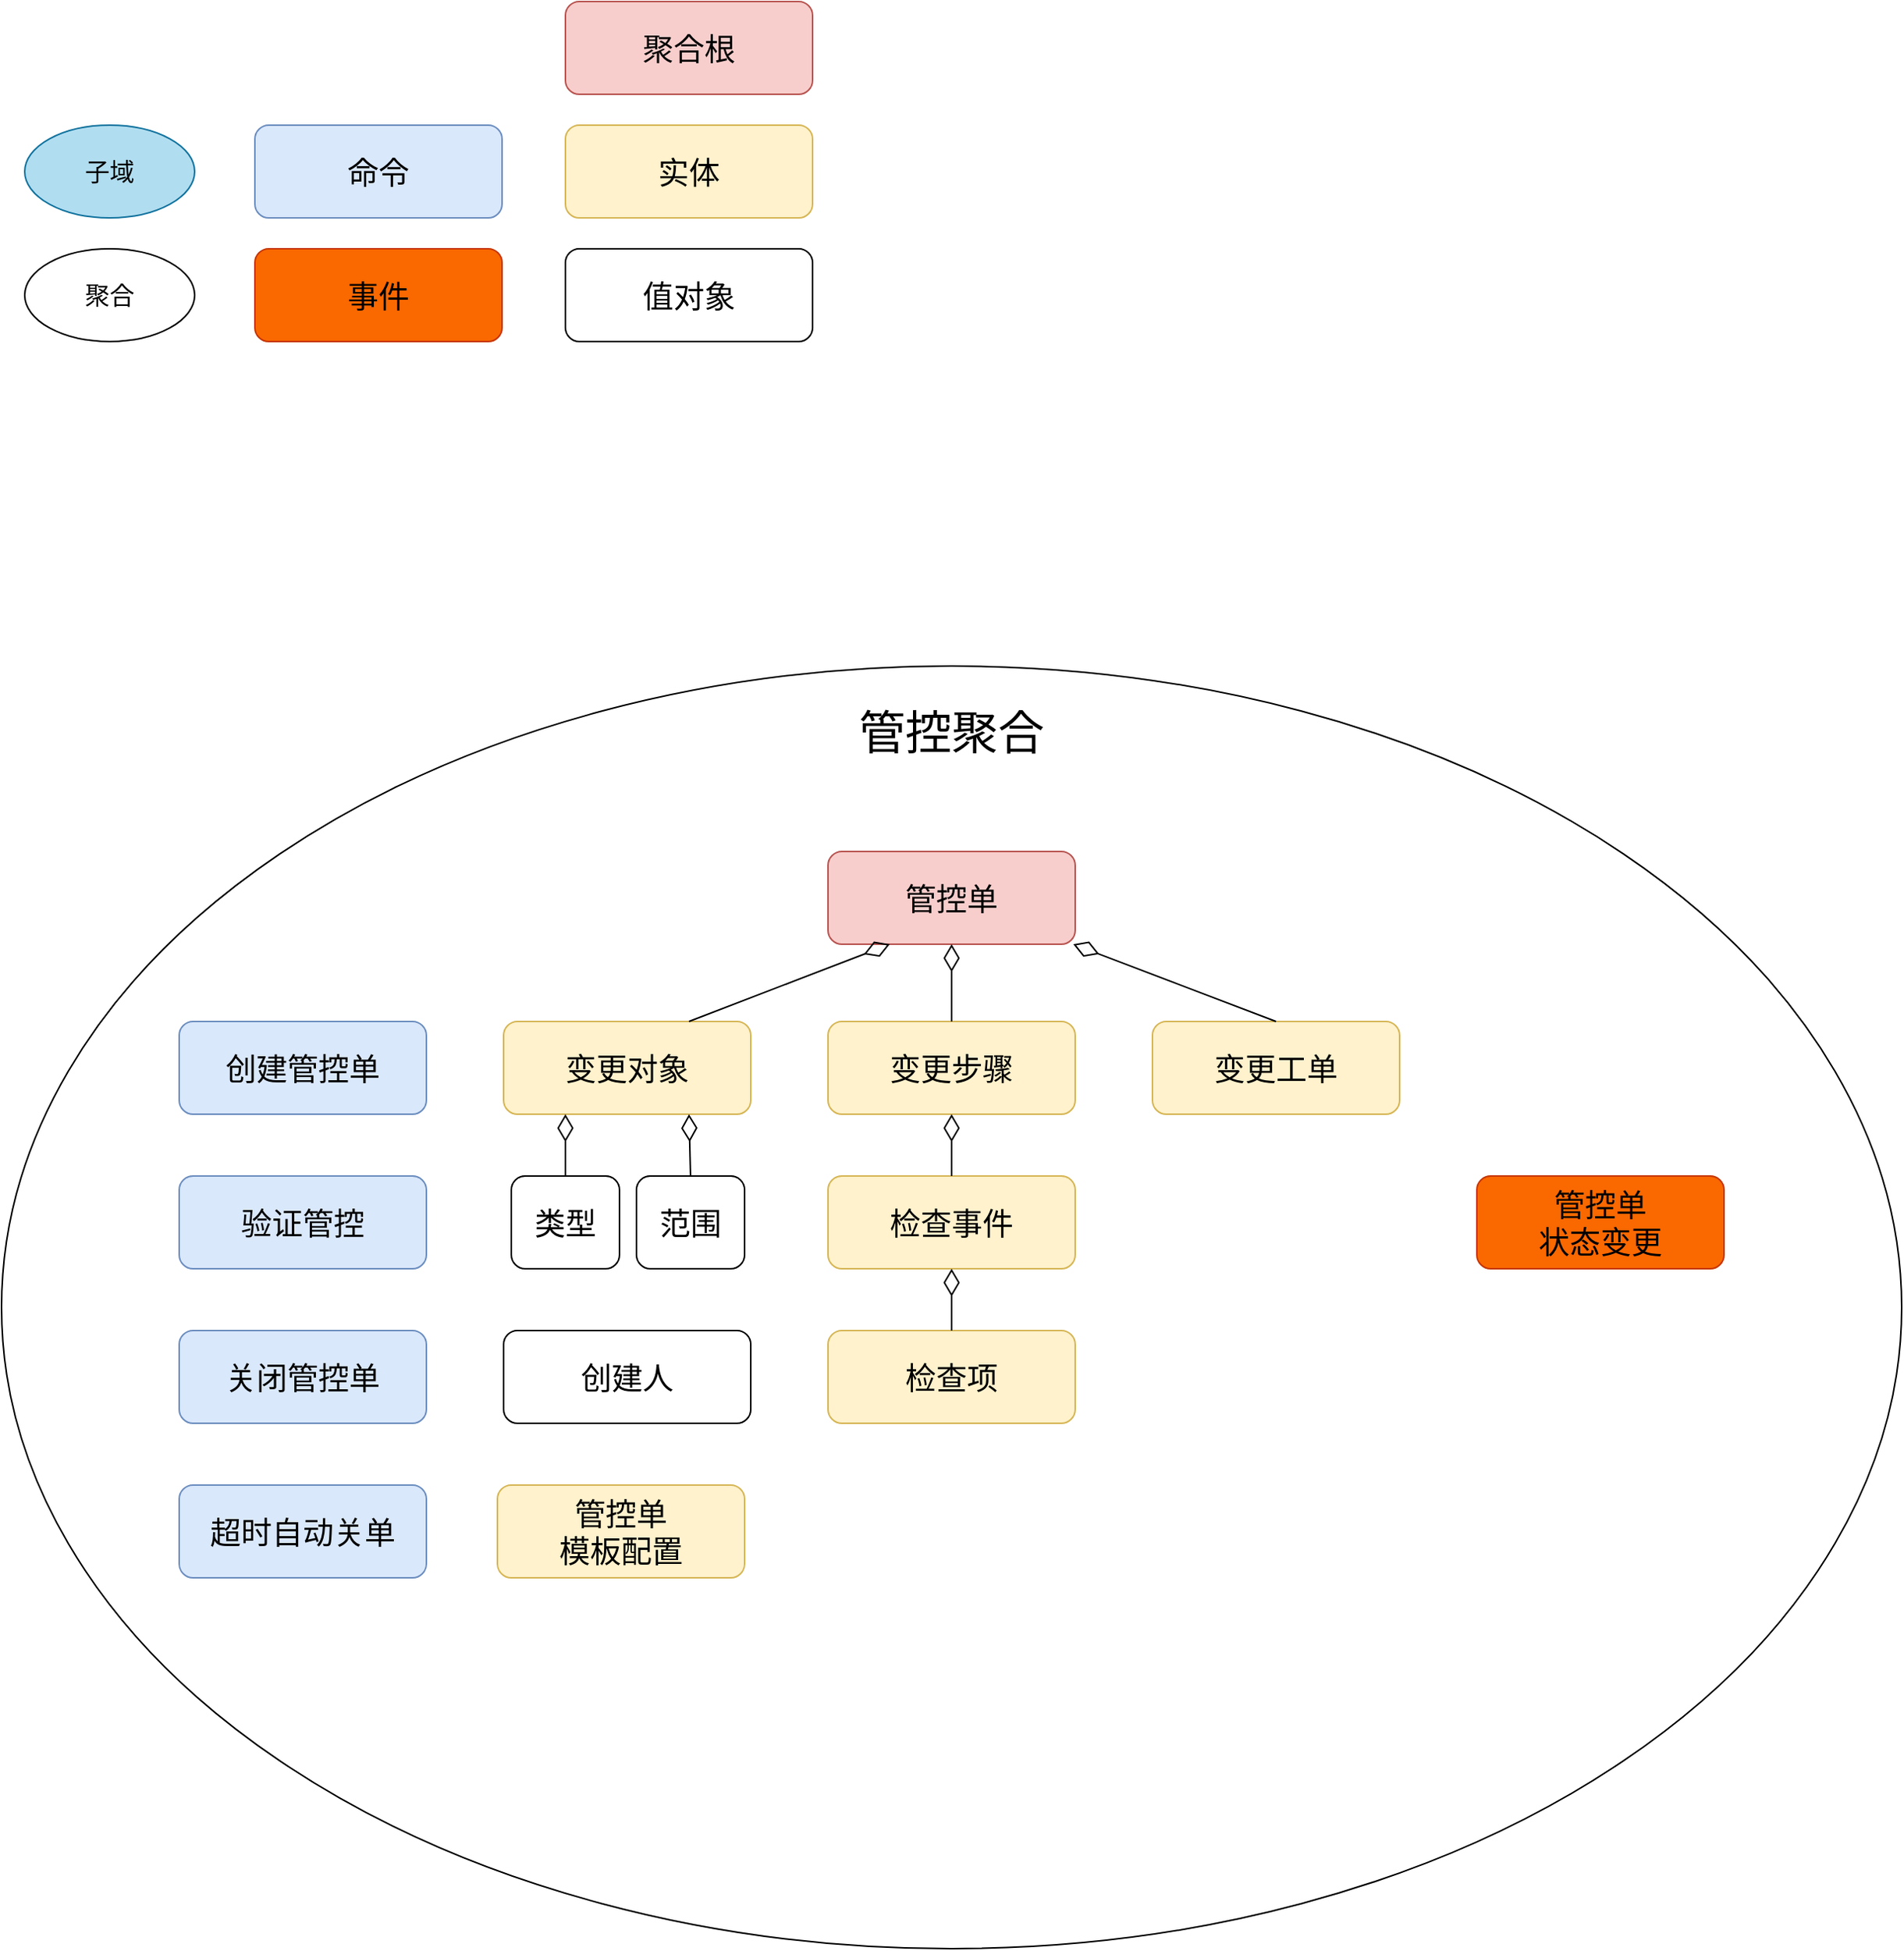 <mxfile version="21.7.5" type="device" pages="2">
  <diagram id="VH4UWexCsNYK_79R5v_T" name="DDD">
    <mxGraphModel dx="4788" dy="5138" grid="1" gridSize="10" guides="1" tooltips="1" connect="1" arrows="1" fold="1" page="0" pageScale="1" pageWidth="827" pageHeight="1169" math="0" shadow="0">
      <root>
        <mxCell id="0" />
        <mxCell id="1" parent="0" />
        <mxCell id="ZrdVojegUtOLT7kcki1E-2" value="&lt;br&gt;&lt;font style=&quot;font-size: 30px;&quot;&gt;管控聚合&lt;/font&gt;&lt;div style=&quot;&quot;&gt;&lt;/div&gt;&lt;div style=&quot;text-align: justify;&quot;&gt;&lt;/div&gt;" style="ellipse;whiteSpace=wrap;html=1;fontSize=16;horizontal=1;verticalAlign=top;" vertex="1" parent="1">
          <mxGeometry x="-3095" y="-3270" width="1230" height="830" as="geometry" />
        </mxCell>
        <mxCell id="ZrdVojegUtOLT7kcki1E-3" value="管控单" style="rounded=1;whiteSpace=wrap;html=1;fontSize=20;fillColor=#f8cecc;strokeColor=#b85450;" vertex="1" parent="1">
          <mxGeometry x="-2560" y="-3150" width="160" height="60" as="geometry" />
        </mxCell>
        <mxCell id="ZrdVojegUtOLT7kcki1E-4" value="变更步骤" style="rounded=1;whiteSpace=wrap;html=1;fontSize=20;fillColor=#fff2cc;strokeColor=#d6b656;" vertex="1" parent="1">
          <mxGeometry x="-2560" y="-3040" width="160" height="60" as="geometry" />
        </mxCell>
        <mxCell id="ZrdVojegUtOLT7kcki1E-6" value="创建管控单" style="rounded=1;whiteSpace=wrap;html=1;fontSize=20;fillColor=#dae8fc;strokeColor=#6c8ebf;" vertex="1" parent="1">
          <mxGeometry x="-2980" y="-3040" width="160" height="60" as="geometry" />
        </mxCell>
        <mxCell id="ZrdVojegUtOLT7kcki1E-7" value="验证管控" style="rounded=1;whiteSpace=wrap;html=1;fontSize=20;fillColor=#dae8fc;strokeColor=#6c8ebf;" vertex="1" parent="1">
          <mxGeometry x="-2980" y="-2940" width="160" height="60" as="geometry" />
        </mxCell>
        <mxCell id="ZrdVojegUtOLT7kcki1E-9" value="关闭管控单" style="rounded=1;whiteSpace=wrap;html=1;fontSize=20;fillColor=#dae8fc;strokeColor=#6c8ebf;" vertex="1" parent="1">
          <mxGeometry x="-2980" y="-2840" width="160" height="60" as="geometry" />
        </mxCell>
        <mxCell id="ZrdVojegUtOLT7kcki1E-10" value="变更对象" style="rounded=1;whiteSpace=wrap;html=1;fontSize=20;fillColor=#fff2cc;strokeColor=#d6b656;" vertex="1" parent="1">
          <mxGeometry x="-2770" y="-3040" width="160" height="60" as="geometry" />
        </mxCell>
        <mxCell id="ZrdVojegUtOLT7kcki1E-11" value="类型" style="rounded=1;whiteSpace=wrap;html=1;fontSize=20;" vertex="1" parent="1">
          <mxGeometry x="-2765" y="-2940" width="70" height="60" as="geometry" />
        </mxCell>
        <mxCell id="ZrdVojegUtOLT7kcki1E-12" value="范围" style="rounded=1;whiteSpace=wrap;html=1;fontSize=20;" vertex="1" parent="1">
          <mxGeometry x="-2684" y="-2940" width="70" height="60" as="geometry" />
        </mxCell>
        <mxCell id="ZrdVojegUtOLT7kcki1E-13" value="检查事件" style="rounded=1;whiteSpace=wrap;html=1;fontSize=20;fillColor=#fff2cc;strokeColor=#d6b656;" vertex="1" parent="1">
          <mxGeometry x="-2560" y="-2940" width="160" height="60" as="geometry" />
        </mxCell>
        <mxCell id="ZrdVojegUtOLT7kcki1E-14" value="检查项" style="rounded=1;whiteSpace=wrap;html=1;fontSize=20;fillColor=#fff2cc;strokeColor=#d6b656;" vertex="1" parent="1">
          <mxGeometry x="-2560" y="-2840" width="160" height="60" as="geometry" />
        </mxCell>
        <mxCell id="ZrdVojegUtOLT7kcki1E-16" value="" style="endArrow=diamondThin;endFill=0;endSize=15;html=1;rounded=0;fontSize=12;curved=1;entryX=0.5;entryY=1;entryDx=0;entryDy=0;" edge="1" parent="1" source="ZrdVojegUtOLT7kcki1E-4" target="ZrdVojegUtOLT7kcki1E-3">
          <mxGeometry width="160" relative="1" as="geometry">
            <mxPoint x="-2480" y="-3030" as="sourcePoint" />
            <mxPoint x="-2340" y="-2690" as="targetPoint" />
          </mxGeometry>
        </mxCell>
        <mxCell id="ZrdVojegUtOLT7kcki1E-17" value="" style="endArrow=diamondThin;endFill=0;endSize=15;html=1;rounded=0;fontSize=12;curved=1;entryX=0.25;entryY=1;entryDx=0;entryDy=0;exitX=0.75;exitY=0;exitDx=0;exitDy=0;" edge="1" parent="1" source="ZrdVojegUtOLT7kcki1E-10" target="ZrdVojegUtOLT7kcki1E-3">
          <mxGeometry width="160" relative="1" as="geometry">
            <mxPoint x="-2470" y="-3030" as="sourcePoint" />
            <mxPoint x="-2470" y="-3080" as="targetPoint" />
          </mxGeometry>
        </mxCell>
        <mxCell id="ZrdVojegUtOLT7kcki1E-5" value="变更工单" style="rounded=1;whiteSpace=wrap;html=1;fontSize=20;fillColor=#fff2cc;strokeColor=#d6b656;" vertex="1" parent="1">
          <mxGeometry x="-2350" y="-3040" width="160" height="60" as="geometry" />
        </mxCell>
        <mxCell id="ZrdVojegUtOLT7kcki1E-18" value="" style="endArrow=diamondThin;endFill=0;endSize=15;html=1;rounded=0;fontSize=12;curved=1;entryX=0.75;entryY=1;entryDx=0;entryDy=0;exitX=0.5;exitY=0;exitDx=0;exitDy=0;" edge="1" parent="1" source="ZrdVojegUtOLT7kcki1E-12" target="ZrdVojegUtOLT7kcki1E-10">
          <mxGeometry width="160" relative="1" as="geometry">
            <mxPoint x="-2470" y="-3030" as="sourcePoint" />
            <mxPoint x="-2470" y="-3080" as="targetPoint" />
          </mxGeometry>
        </mxCell>
        <mxCell id="ZrdVojegUtOLT7kcki1E-19" value="" style="endArrow=diamondThin;endFill=0;endSize=15;html=1;rounded=0;fontSize=12;curved=1;entryX=0.25;entryY=1;entryDx=0;entryDy=0;exitX=0.5;exitY=0;exitDx=0;exitDy=0;" edge="1" parent="1" source="ZrdVojegUtOLT7kcki1E-11" target="ZrdVojegUtOLT7kcki1E-10">
          <mxGeometry width="160" relative="1" as="geometry">
            <mxPoint x="-2635" y="-2830" as="sourcePoint" />
            <mxPoint x="-2640" y="-2870" as="targetPoint" />
          </mxGeometry>
        </mxCell>
        <mxCell id="ZrdVojegUtOLT7kcki1E-20" value="" style="endArrow=diamondThin;endFill=0;endSize=15;html=1;rounded=0;fontSize=12;curved=1;exitX=0.5;exitY=0;exitDx=0;exitDy=0;" edge="1" parent="1" source="ZrdVojegUtOLT7kcki1E-5" target="ZrdVojegUtOLT7kcki1E-3">
          <mxGeometry width="160" relative="1" as="geometry">
            <mxPoint x="-2640" y="-2930" as="sourcePoint" />
            <mxPoint x="-2510" y="-3080" as="targetPoint" />
          </mxGeometry>
        </mxCell>
        <mxCell id="ZrdVojegUtOLT7kcki1E-21" value="创建人" style="rounded=1;whiteSpace=wrap;html=1;fontSize=20;" vertex="1" parent="1">
          <mxGeometry x="-2770" y="-2840" width="160" height="60" as="geometry" />
        </mxCell>
        <mxCell id="ZrdVojegUtOLT7kcki1E-22" value="" style="endArrow=diamondThin;endFill=0;endSize=15;html=1;rounded=0;fontSize=12;curved=1;entryX=0.5;entryY=1;entryDx=0;entryDy=0;exitX=0.5;exitY=0;exitDx=0;exitDy=0;" edge="1" parent="1" source="ZrdVojegUtOLT7kcki1E-13" target="ZrdVojegUtOLT7kcki1E-4">
          <mxGeometry width="160" relative="1" as="geometry">
            <mxPoint x="-2470" y="-3030" as="sourcePoint" />
            <mxPoint x="-2470" y="-3080" as="targetPoint" />
          </mxGeometry>
        </mxCell>
        <mxCell id="ZrdVojegUtOLT7kcki1E-23" value="" style="endArrow=diamondThin;endFill=0;endSize=15;html=1;rounded=0;fontSize=12;curved=1;exitX=0.5;exitY=0;exitDx=0;exitDy=0;" edge="1" parent="1" source="ZrdVojegUtOLT7kcki1E-14" target="ZrdVojegUtOLT7kcki1E-13">
          <mxGeometry width="160" relative="1" as="geometry">
            <mxPoint x="-2460" y="-3020" as="sourcePoint" />
            <mxPoint x="-2460" y="-3070" as="targetPoint" />
          </mxGeometry>
        </mxCell>
        <mxCell id="ZrdVojegUtOLT7kcki1E-24" value="命令" style="rounded=1;whiteSpace=wrap;html=1;fontSize=20;fillColor=#dae8fc;strokeColor=#6c8ebf;" vertex="1" parent="1">
          <mxGeometry x="-2931" y="-3620" width="160" height="60" as="geometry" />
        </mxCell>
        <mxCell id="ZrdVojegUtOLT7kcki1E-25" value="事件" style="rounded=1;whiteSpace=wrap;html=1;fontSize=20;fillColor=#fa6800;strokeColor=#C73500;fontColor=#000000;" vertex="1" parent="1">
          <mxGeometry x="-2931" y="-3540" width="160" height="60" as="geometry" />
        </mxCell>
        <mxCell id="ZrdVojegUtOLT7kcki1E-26" value="聚合根" style="rounded=1;whiteSpace=wrap;html=1;fontSize=20;fillColor=#f8cecc;strokeColor=#b85450;" vertex="1" parent="1">
          <mxGeometry x="-2730" y="-3700" width="160" height="60" as="geometry" />
        </mxCell>
        <mxCell id="ZrdVojegUtOLT7kcki1E-27" value="实体" style="rounded=1;whiteSpace=wrap;html=1;fontSize=20;fillColor=#fff2cc;strokeColor=#d6b656;" vertex="1" parent="1">
          <mxGeometry x="-2730" y="-3620" width="160" height="60" as="geometry" />
        </mxCell>
        <mxCell id="ZrdVojegUtOLT7kcki1E-28" value="值对象" style="rounded=1;whiteSpace=wrap;html=1;fontSize=20;" vertex="1" parent="1">
          <mxGeometry x="-2730" y="-3540" width="160" height="60" as="geometry" />
        </mxCell>
        <mxCell id="ZrdVojegUtOLT7kcki1E-29" value="&lt;font style=&quot;font-size: 16px;&quot;&gt;&lt;font style=&quot;font-size: 16px;&quot;&gt;子域&lt;/font&gt;&lt;/font&gt;&lt;div style=&quot;&quot;&gt;&lt;/div&gt;&lt;div style=&quot;text-align: justify;&quot;&gt;&lt;/div&gt;" style="ellipse;whiteSpace=wrap;html=1;fontSize=16;horizontal=1;verticalAlign=middle;fillColor=#b1ddf0;strokeColor=#10739e;" vertex="1" parent="1">
          <mxGeometry x="-3080" y="-3620" width="110" height="60" as="geometry" />
        </mxCell>
        <mxCell id="ZrdVojegUtOLT7kcki1E-30" value="&lt;font style=&quot;font-size: 16px;&quot;&gt;&lt;font style=&quot;font-size: 16px;&quot;&gt;聚合&lt;/font&gt;&lt;/font&gt;&lt;div style=&quot;&quot;&gt;&lt;/div&gt;&lt;div style=&quot;text-align: justify;&quot;&gt;&lt;/div&gt;" style="ellipse;whiteSpace=wrap;html=1;fontSize=16;horizontal=1;verticalAlign=middle;" vertex="1" parent="1">
          <mxGeometry x="-3080" y="-3540" width="110" height="60" as="geometry" />
        </mxCell>
        <mxCell id="ZrdVojegUtOLT7kcki1E-31" value="管控单&lt;br&gt;状态变更" style="rounded=1;whiteSpace=wrap;html=1;fontSize=20;fillColor=#fa6800;strokeColor=#C73500;fontColor=#000000;" vertex="1" parent="1">
          <mxGeometry x="-2140" y="-2940" width="160" height="60" as="geometry" />
        </mxCell>
        <mxCell id="ZrdVojegUtOLT7kcki1E-32" value="超时自动关单" style="rounded=1;whiteSpace=wrap;html=1;fontSize=20;fillColor=#dae8fc;strokeColor=#6c8ebf;" vertex="1" parent="1">
          <mxGeometry x="-2980" y="-2740" width="160" height="60" as="geometry" />
        </mxCell>
        <mxCell id="ZrdVojegUtOLT7kcki1E-36" value="管控单&lt;br&gt;模板配置" style="rounded=1;whiteSpace=wrap;html=1;fontSize=20;fillColor=#fff2cc;strokeColor=#d6b656;" vertex="1" parent="1">
          <mxGeometry x="-2774" y="-2740" width="160" height="60" as="geometry" />
        </mxCell>
      </root>
    </mxGraphModel>
  </diagram>
  <diagram id="sduBipQkxCTrn33Az9vT" name="SD">
    <mxGraphModel dx="1379" dy="759" grid="0" gridSize="10" guides="1" tooltips="1" connect="1" arrows="1" fold="1" page="0" pageScale="1" pageWidth="827" pageHeight="1169" math="0" shadow="0">
      <root>
        <mxCell id="0" />
        <mxCell id="1" parent="0" />
        <mxCell id="CujtH6qTcHeCSW65EJjB-1" value="" style="shape=umlLifeline;participant=umlActor;perimeter=lifelinePerimeter;whiteSpace=wrap;html=1;container=1;collapsible=0;recursiveResize=0;verticalAlign=top;spacingTop=36;outlineConnect=0;fillColor=#fff2cc;strokeColor=#d6b656;" parent="1" vertex="1">
          <mxGeometry x="240" y="124.27" width="23.86" height="675.73" as="geometry" />
        </mxCell>
        <mxCell id="CujtH6qTcHeCSW65EJjB-2" value="" style="html=1;points=[];perimeter=orthogonalPerimeter;fillColor=#fff2cc;strokeColor=#d6b656;" parent="CujtH6qTcHeCSW65EJjB-1" vertex="1">
          <mxGeometry x="5.97" y="85.43" width="11.93" height="194.57" as="geometry" />
        </mxCell>
        <mxCell id="CujtH6qTcHeCSW65EJjB-3" value="" style="html=1;points=[];perimeter=orthogonalPerimeter;fillColor=#fff2cc;strokeColor=#d6b656;" parent="CujtH6qTcHeCSW65EJjB-1" vertex="1">
          <mxGeometry x="5.97" y="305.4" width="11.93" height="150" as="geometry" />
        </mxCell>
        <mxCell id="n0rcQ2zgutAfBErwCNp--12" value="" style="html=1;points=[];perimeter=orthogonalPerimeter;fillColor=#fff2cc;strokeColor=#d6b656;" parent="CujtH6qTcHeCSW65EJjB-1" vertex="1">
          <mxGeometry x="5.97" y="485.73" width="11.93" height="160" as="geometry" />
        </mxCell>
        <mxCell id="CujtH6qTcHeCSW65EJjB-5" value="变更平台-FE" style="shape=umlLifeline;perimeter=lifelinePerimeter;whiteSpace=wrap;html=1;container=1;collapsible=0;recursiveResize=0;outlineConnect=0;fillColor=#f8cecc;strokeColor=#b85450;rounded=1;" parent="1" vertex="1">
          <mxGeometry x="420" y="120" width="119.32" height="680" as="geometry" />
        </mxCell>
        <mxCell id="CujtH6qTcHeCSW65EJjB-6" value="" style="html=1;points=[];perimeter=orthogonalPerimeter;fillColor=#f8cecc;strokeColor=#b85450;" parent="CujtH6qTcHeCSW65EJjB-5" vertex="1">
          <mxGeometry x="53.31" y="92.9" width="11.93" height="187.1" as="geometry" />
        </mxCell>
        <mxCell id="CujtH6qTcHeCSW65EJjB-7" style="edgeStyle=orthogonalEdgeStyle;rounded=0;orthogonalLoop=1;jettySize=auto;html=1;endArrow=block;endFill=1;" parent="CujtH6qTcHeCSW65EJjB-5" target="CujtH6qTcHeCSW65EJjB-6" edge="1">
          <mxGeometry relative="1" as="geometry">
            <Array as="points">
              <mxPoint x="90" y="250" />
              <mxPoint x="90" y="270" />
            </Array>
            <mxPoint x="64.86" y="250" as="sourcePoint" />
          </mxGeometry>
        </mxCell>
        <mxCell id="CujtH6qTcHeCSW65EJjB-8" value="1.9 跳转工单页orderId" style="edgeLabel;html=1;align=left;verticalAlign=middle;resizable=0;points=[];" parent="CujtH6qTcHeCSW65EJjB-7" vertex="1" connectable="0">
          <mxGeometry x="-0.035" y="4" relative="1" as="geometry">
            <mxPoint x="-3" y="1" as="offset" />
          </mxGeometry>
        </mxCell>
        <mxCell id="CujtH6qTcHeCSW65EJjB-9" value="" style="html=1;points=[];perimeter=orthogonalPerimeter;fillColor=#f8cecc;strokeColor=#b85450;" parent="CujtH6qTcHeCSW65EJjB-5" vertex="1">
          <mxGeometry x="53.69" y="319" width="11.93" height="131" as="geometry" />
        </mxCell>
        <mxCell id="CujtH6qTcHeCSW65EJjB-49" style="edgeStyle=orthogonalEdgeStyle;rounded=0;orthogonalLoop=1;jettySize=auto;html=1;endArrow=block;endFill=1;" parent="CujtH6qTcHeCSW65EJjB-5" edge="1">
          <mxGeometry relative="1" as="geometry">
            <Array as="points">
              <mxPoint x="92.14" y="409.97" />
              <mxPoint x="92.14" y="429.97" />
            </Array>
            <mxPoint x="67" y="409.97" as="sourcePoint" />
            <mxPoint x="67.14" y="429.97" as="targetPoint" />
          </mxGeometry>
        </mxCell>
        <mxCell id="CujtH6qTcHeCSW65EJjB-50" value="2.6 识别状态码&lt;br style=&quot;border-color: var(--border-color); font-size: 10px;&quot;&gt;&lt;span style=&quot;font-size: 10px;&quot;&gt;调起管控弹框、提示未审批&lt;/span&gt;" style="edgeLabel;html=1;align=left;verticalAlign=middle;resizable=0;points=[];" parent="CujtH6qTcHeCSW65EJjB-49" vertex="1" connectable="0">
          <mxGeometry x="-0.035" y="4" relative="1" as="geometry">
            <mxPoint x="-2" y="2" as="offset" />
          </mxGeometry>
        </mxCell>
        <mxCell id="n0rcQ2zgutAfBErwCNp--13" value="" style="html=1;points=[];perimeter=orthogonalPerimeter;fillColor=#f8cecc;strokeColor=#b85450;" parent="CujtH6qTcHeCSW65EJjB-5" vertex="1">
          <mxGeometry x="53.7" y="500" width="11.93" height="140" as="geometry" />
        </mxCell>
        <mxCell id="n0rcQ2zgutAfBErwCNp--14" value="3.1执行" style="html=1;verticalAlign=bottom;endArrow=block;entryX=0.181;entryY=0.002;entryDx=0;entryDy=0;entryPerimeter=0;" parent="CujtH6qTcHeCSW65EJjB-5" edge="1">
          <mxGeometry x="-0.051" width="80" relative="1" as="geometry">
            <mxPoint x="-162.3" y="500" as="sourcePoint" />
            <mxPoint x="55.7" y="500" as="targetPoint" />
            <mxPoint as="offset" />
          </mxGeometry>
        </mxCell>
        <mxCell id="n0rcQ2zgutAfBErwCNp--26" value="&lt;span style=&quot;font-size: 12px&quot;&gt;3.7 执行完成&lt;br&gt;展示结果&lt;br&gt;&lt;/span&gt;" style="html=1;verticalAlign=bottom;endArrow=open;dashed=1;endSize=8;" parent="CujtH6qTcHeCSW65EJjB-5" edge="1">
          <mxGeometry relative="1" as="geometry">
            <mxPoint x="50" y="640" as="sourcePoint" />
            <mxPoint x="-160" y="640" as="targetPoint" />
          </mxGeometry>
        </mxCell>
        <mxCell id="CujtH6qTcHeCSW65EJjB-10" value="变更平台-BE" style="shape=umlLifeline;perimeter=lifelinePerimeter;whiteSpace=wrap;html=1;container=1;collapsible=0;recursiveResize=0;outlineConnect=0;fillColor=#f8cecc;strokeColor=#b85450;rounded=1;" parent="1" vertex="1">
          <mxGeometry x="699.9" y="119" width="119.32" height="681" as="geometry" />
        </mxCell>
        <mxCell id="CujtH6qTcHeCSW65EJjB-11" value="" style="html=1;points=[];perimeter=orthogonalPerimeter;fillColor=#f8cecc;strokeColor=#b85450;" parent="CujtH6qTcHeCSW65EJjB-10" vertex="1">
          <mxGeometry x="53.69" y="111" width="11.93" height="130" as="geometry" />
        </mxCell>
        <mxCell id="CujtH6qTcHeCSW65EJjB-12" value="" style="html=1;points=[];perimeter=orthogonalPerimeter;fillColor=#f8cecc;strokeColor=#b85450;" parent="CujtH6qTcHeCSW65EJjB-10" vertex="1">
          <mxGeometry x="53.69" y="330" width="11.93" height="60" as="geometry" />
        </mxCell>
        <mxCell id="CujtH6qTcHeCSW65EJjB-29" value="1.4 自身落单&lt;br&gt;工单ID orderId" style="edgeStyle=orthogonalEdgeStyle;html=1;align=left;spacingLeft=2;endArrow=block;rounded=0;exitX=0.946;exitY=0.14;exitDx=0;exitDy=0;exitPerimeter=0;entryX=0.966;entryY=0.281;entryDx=0;entryDy=0;entryPerimeter=0;" parent="CujtH6qTcHeCSW65EJjB-10" edge="1">
          <mxGeometry x="0.019" relative="1" as="geometry">
            <mxPoint x="64.976" y="130.6" as="sourcePoint" />
            <Array as="points">
              <mxPoint x="90" y="131" />
              <mxPoint x="90" y="150" />
            </Array>
            <mxPoint x="65.214" y="150.34" as="targetPoint" />
            <mxPoint as="offset" />
          </mxGeometry>
        </mxCell>
        <mxCell id="CujtH6qTcHeCSW65EJjB-44" value="1.7 绑定orderId+cmId" style="edgeStyle=orthogonalEdgeStyle;html=1;align=left;spacingLeft=2;endArrow=block;rounded=0;exitX=0.847;exitY=0.647;exitDx=0;exitDy=0;exitPerimeter=0;entryX=0.879;entryY=0.787;entryDx=0;entryDy=0;entryPerimeter=0;" parent="CujtH6qTcHeCSW65EJjB-10" edge="1">
          <mxGeometry x="0.019" relative="1" as="geometry">
            <mxPoint x="64.795" y="209.58" as="sourcePoint" />
            <Array as="points">
              <mxPoint x="92" y="210" />
              <mxPoint x="92" y="229" />
            </Array>
            <mxPoint x="65.176" y="229.18" as="targetPoint" />
            <mxPoint as="offset" />
          </mxGeometry>
        </mxCell>
        <mxCell id="n0rcQ2zgutAfBErwCNp--15" value="" style="html=1;points=[];perimeter=orthogonalPerimeter;fillColor=#f8cecc;strokeColor=#b85450;" parent="CujtH6qTcHeCSW65EJjB-10" vertex="1">
          <mxGeometry x="53.69" y="511" width="11.93" height="119" as="geometry" />
        </mxCell>
        <mxCell id="n0rcQ2zgutAfBErwCNp--22" value="3.6 工单执行结果" style="html=1;verticalAlign=bottom;endArrow=open;dashed=1;endSize=8;entryX=0.884;entryY=0.785;entryDx=0;entryDy=0;entryPerimeter=0;exitX=-0.143;exitY=0.998;exitDx=0;exitDy=0;exitPerimeter=0;" parent="CujtH6qTcHeCSW65EJjB-10" edge="1">
          <mxGeometry relative="1" as="geometry">
            <mxPoint x="53.69" y="630" as="sourcePoint" />
            <mxPoint x="-214.31" y="630" as="targetPoint" />
          </mxGeometry>
        </mxCell>
        <mxCell id="CujtH6qTcHeCSW65EJjB-15" value="变更管控-BE" style="shape=umlLifeline;perimeter=lifelinePerimeter;whiteSpace=wrap;html=1;container=1;collapsible=0;recursiveResize=0;outlineConnect=0;fillColor=#dae8fc;strokeColor=#6c8ebf;rounded=1;" parent="1" vertex="1">
          <mxGeometry x="980" y="120" width="119.32" height="680" as="geometry" />
        </mxCell>
        <mxCell id="CujtH6qTcHeCSW65EJjB-16" value="" style="html=1;points=[];perimeter=orthogonalPerimeter;fillColor=#dae8fc;strokeColor=#6c8ebf;" parent="CujtH6qTcHeCSW65EJjB-15" vertex="1">
          <mxGeometry x="53.7" y="120" width="11.93" height="540" as="geometry" />
        </mxCell>
        <mxCell id="CujtH6qTcHeCSW65EJjB-46" value="1.5 创建管控单cmId&lt;br&gt;&amp;nbsp; &amp;nbsp; &amp;nbsp; 进入待审批态" style="edgeStyle=orthogonalEdgeStyle;html=1;align=left;spacingLeft=2;endArrow=block;rounded=0;exitX=0.946;exitY=0.14;exitDx=0;exitDy=0;exitPerimeter=0;entryX=0.966;entryY=0.281;entryDx=0;entryDy=0;entryPerimeter=0;" parent="CujtH6qTcHeCSW65EJjB-15" edge="1">
          <mxGeometry x="0.019" relative="1" as="geometry">
            <mxPoint x="65.626" y="145.13" as="sourcePoint" />
            <Array as="points">
              <mxPoint x="90.65" y="145.53" />
              <mxPoint x="90.65" y="164.53" />
            </Array>
            <mxPoint x="65.864" y="164.87" as="targetPoint" />
            <mxPoint as="offset" />
          </mxGeometry>
        </mxCell>
        <mxCell id="n0rcQ2zgutAfBErwCNp--8" value="a.3 更新管控单状态 审批通过" style="edgeStyle=orthogonalEdgeStyle;html=1;align=left;spacingLeft=2;endArrow=block;rounded=0;exitX=0.946;exitY=0.14;exitDx=0;exitDy=0;exitPerimeter=0;entryX=0.966;entryY=0.281;entryDx=0;entryDy=0;entryPerimeter=0;" parent="CujtH6qTcHeCSW65EJjB-15" edge="1">
          <mxGeometry x="0.019" relative="1" as="geometry">
            <mxPoint x="65.626" y="470.02" as="sourcePoint" />
            <Array as="points">
              <mxPoint x="90.65" y="470.42" />
              <mxPoint x="90.65" y="489.42" />
            </Array>
            <mxPoint x="65.864" y="489.76" as="targetPoint" />
            <mxPoint as="offset" />
          </mxGeometry>
        </mxCell>
        <mxCell id="n0rcQ2zgutAfBErwCNp--25" value="4.2 更新管控单状态&lt;br&gt;执行完成，关闭管控单cmId" style="edgeStyle=orthogonalEdgeStyle;html=1;align=left;spacingLeft=2;endArrow=block;rounded=0;exitX=0.946;exitY=0.14;exitDx=0;exitDy=0;exitPerimeter=0;entryX=0.966;entryY=0.281;entryDx=0;entryDy=0;entryPerimeter=0;" parent="CujtH6qTcHeCSW65EJjB-15" edge="1">
          <mxGeometry x="0.019" relative="1" as="geometry">
            <mxPoint x="65.626" y="630.02" as="sourcePoint" />
            <Array as="points">
              <mxPoint x="90.65" y="630.42" />
              <mxPoint x="90.65" y="649.42" />
            </Array>
            <mxPoint x="65.864" y="649.76" as="targetPoint" />
            <mxPoint as="offset" />
          </mxGeometry>
        </mxCell>
        <mxCell id="CujtH6qTcHeCSW65EJjB-18" value="变更管控-FE" style="shape=umlLifeline;perimeter=lifelinePerimeter;whiteSpace=wrap;html=1;container=1;collapsible=0;recursiveResize=0;outlineConnect=0;fillColor=#dae8fc;strokeColor=#6c8ebf;rounded=1;" parent="1" vertex="1">
          <mxGeometry x="1200" y="119" width="119.32" height="681" as="geometry" />
        </mxCell>
        <mxCell id="CujtH6qTcHeCSW65EJjB-19" value="" style="html=1;points=[];perimeter=orthogonalPerimeter;fillColor=#dae8fc;strokeColor=#6c8ebf;" parent="CujtH6qTcHeCSW65EJjB-18" vertex="1">
          <mxGeometry x="53.69" y="450" width="11.93" height="60" as="geometry" />
        </mxCell>
        <mxCell id="CujtH6qTcHeCSW65EJjB-22" value="1.3 &lt;b&gt;&lt;font color=&quot;#0000ff&quot;&gt;创建管控单&lt;/font&gt;&lt;/b&gt;" style="html=1;verticalAlign=bottom;endArrow=block;exitX=1.04;exitY=0.073;exitDx=0;exitDy=0;exitPerimeter=0;entryX=-0.017;entryY=0;entryDx=0;entryDy=0;entryPerimeter=0;" parent="1" source="CujtH6qTcHeCSW65EJjB-11" target="CujtH6qTcHeCSW65EJjB-16" edge="1">
          <mxGeometry width="80" relative="1" as="geometry">
            <mxPoint x="768.722" y="237.462" as="sourcePoint" />
            <mxPoint x="1030" y="240" as="targetPoint" />
          </mxGeometry>
        </mxCell>
        <mxCell id="CujtH6qTcHeCSW65EJjB-23" value="&lt;span style=&quot;font-size: 12px&quot;&gt;1.6 管控单ID cmId&lt;br&gt;&lt;/span&gt;" style="html=1;verticalAlign=bottom;endArrow=open;endSize=8;entryX=1.019;entryY=0.501;entryDx=0;entryDy=0;entryPerimeter=0;exitX=-0.024;exitY=0.793;exitDx=0;exitDy=0;exitPerimeter=0;dashed=1;" parent="1" edge="1">
          <mxGeometry relative="1" as="geometry">
            <mxPoint x="1033.414" y="310.816" as="sourcePoint" />
            <mxPoint x="765.747" y="310.14" as="targetPoint" />
          </mxGeometry>
        </mxCell>
        <mxCell id="CujtH6qTcHeCSW65EJjB-24" value="&lt;span style=&quot;font-size: 12px&quot;&gt;2.7 收到未审批提示&lt;br&gt;催办审批人&lt;br&gt;&lt;/span&gt;" style="html=1;verticalAlign=bottom;endArrow=open;dashed=1;endSize=8;" parent="1" edge="1">
          <mxGeometry relative="1" as="geometry">
            <mxPoint x="470" y="570" as="sourcePoint" />
            <mxPoint x="260" y="570" as="targetPoint" />
          </mxGeometry>
        </mxCell>
        <mxCell id="CujtH6qTcHeCSW65EJjB-26" value="1.8 orderId+cmId" style="html=1;verticalAlign=bottom;endArrow=open;dashed=1;endSize=8;entryX=0.884;entryY=0.785;entryDx=0;entryDy=0;entryPerimeter=0;exitX=-0.143;exitY=0.998;exitDx=0;exitDy=0;exitPerimeter=0;" parent="1" source="CujtH6qTcHeCSW65EJjB-11" target="CujtH6qTcHeCSW65EJjB-6" edge="1">
          <mxGeometry relative="1" as="geometry">
            <mxPoint x="740" y="360" as="sourcePoint" />
            <mxPoint x="340" y="360" as="targetPoint" />
          </mxGeometry>
        </mxCell>
        <mxCell id="CujtH6qTcHeCSW65EJjB-27" value="1.1发单" style="html=1;verticalAlign=bottom;endArrow=block;entryX=-0.2;entryY=0.021;entryDx=0;entryDy=0;entryPerimeter=0;" parent="1" source="CujtH6qTcHeCSW65EJjB-2" target="CujtH6qTcHeCSW65EJjB-6" edge="1">
          <mxGeometry width="80" relative="1" as="geometry">
            <mxPoint x="330" y="217" as="sourcePoint" />
            <mxPoint x="287.866" y="231.055" as="targetPoint" />
          </mxGeometry>
        </mxCell>
        <mxCell id="CujtH6qTcHeCSW65EJjB-28" value="1.2 提交工单" style="html=1;verticalAlign=bottom;endArrow=block;exitX=0.884;exitY=0.092;exitDx=0;exitDy=0;exitPerimeter=0;" parent="1" source="CujtH6qTcHeCSW65EJjB-6" target="CujtH6qTcHeCSW65EJjB-11" edge="1">
          <mxGeometry width="80" relative="1" as="geometry">
            <mxPoint x="305.764" y="243.869" as="sourcePoint" />
            <mxPoint x="750" y="230" as="targetPoint" />
          </mxGeometry>
        </mxCell>
        <mxCell id="CujtH6qTcHeCSW65EJjB-30" value="2.4 未审批，返回状态码" style="html=1;verticalAlign=bottom;endArrow=open;endSize=8;entryX=1.291;entryY=0.129;entryDx=0;entryDy=0;entryPerimeter=0;" parent="1" edge="1">
          <mxGeometry relative="1" as="geometry">
            <mxPoint x="1030" y="500" as="sourcePoint" />
            <mxPoint x="768.992" y="499.89" as="targetPoint" />
          </mxGeometry>
        </mxCell>
        <mxCell id="CujtH6qTcHeCSW65EJjB-41" value="2.2 触发执行" style="html=1;verticalAlign=bottom;endArrow=block;entryX=-0.049;entryY=0.002;entryDx=0;entryDy=0;entryPerimeter=0;" parent="1" target="CujtH6qTcHeCSW65EJjB-12" edge="1">
          <mxGeometry width="80" relative="1" as="geometry">
            <mxPoint x="490" y="449" as="sourcePoint" />
            <mxPoint x="762" y="451" as="targetPoint" />
          </mxGeometry>
        </mxCell>
        <mxCell id="CujtH6qTcHeCSW65EJjB-4" value="2.1执行" style="html=1;verticalAlign=bottom;endArrow=block;entryX=0.181;entryY=0.002;entryDx=0;entryDy=0;entryPerimeter=0;" parent="1" source="CujtH6qTcHeCSW65EJjB-3" target="CujtH6qTcHeCSW65EJjB-9" edge="1">
          <mxGeometry x="-0.051" width="80" relative="1" as="geometry">
            <mxPoint x="270" y="437" as="sourcePoint" />
            <mxPoint x="280" y="440" as="targetPoint" />
            <mxPoint as="offset" />
          </mxGeometry>
        </mxCell>
        <mxCell id="CujtH6qTcHeCSW65EJjB-45" value="1.10 发单完成" style="html=1;verticalAlign=bottom;endArrow=open;dashed=1;endSize=8;exitX=-0.032;exitY=0.994;exitDx=0;exitDy=0;exitPerimeter=0;" parent="1" source="CujtH6qTcHeCSW65EJjB-6" target="CujtH6qTcHeCSW65EJjB-2" edge="1">
          <mxGeometry relative="1" as="geometry">
            <mxPoint x="468" y="400" as="sourcePoint" />
            <mxPoint x="270" y="400" as="targetPoint" />
          </mxGeometry>
        </mxCell>
        <mxCell id="CujtH6qTcHeCSW65EJjB-13" value="2.3 &lt;b&gt;&lt;font color=&quot;#0000ff&quot;&gt;执行检查&lt;/font&gt;&lt;/b&gt;cmId是否可执行" style="html=1;verticalAlign=bottom;endArrow=block;entryX=0.047;entryY=0.003;entryDx=0;entryDy=0;entryPerimeter=0;" parent="1" edge="1">
          <mxGeometry width="80" relative="1" as="geometry">
            <mxPoint x="770" y="460" as="sourcePoint" />
            <mxPoint x="1034.254" y="460.26" as="targetPoint" />
          </mxGeometry>
        </mxCell>
        <mxCell id="CujtH6qTcHeCSW65EJjB-48" value="2.5 未审批，返回状态码" style="html=1;verticalAlign=bottom;endArrow=open;endSize=8;entryX=1.291;entryY=0.129;entryDx=0;entryDy=0;entryPerimeter=0;" parent="1" edge="1">
          <mxGeometry relative="1" as="geometry">
            <mxPoint x="751" y="510" as="sourcePoint" />
            <mxPoint x="490" y="510" as="targetPoint" />
          </mxGeometry>
        </mxCell>
        <mxCell id="n0rcQ2zgutAfBErwCNp--1" value="" style="shape=umlLifeline;participant=umlActor;perimeter=lifelinePerimeter;whiteSpace=wrap;html=1;container=1;collapsible=0;recursiveResize=0;verticalAlign=top;spacingTop=36;outlineConnect=0;fillColor=#fff2cc;strokeColor=#d6b656;" parent="1" vertex="1">
          <mxGeometry x="1440" y="120" width="23.86" height="680" as="geometry" />
        </mxCell>
        <mxCell id="n0rcQ2zgutAfBErwCNp--3" value="" style="html=1;points=[];perimeter=orthogonalPerimeter;fillColor=#fff2cc;strokeColor=#d6b656;" parent="n0rcQ2zgutAfBErwCNp--1" vertex="1">
          <mxGeometry x="5.96" y="440" width="11.93" height="80" as="geometry" />
        </mxCell>
        <mxCell id="n0rcQ2zgutAfBErwCNp--4" value="变更&lt;br&gt;发起人" style="text;html=1;strokeColor=none;fillColor=none;align=center;verticalAlign=middle;whiteSpace=wrap;rounded=0;" parent="1" vertex="1">
          <mxGeometry x="261.86" y="130" width="60" height="30" as="geometry" />
        </mxCell>
        <mxCell id="n0rcQ2zgutAfBErwCNp--5" value="变更&lt;br&gt;审批人" style="text;html=1;strokeColor=none;fillColor=none;align=center;verticalAlign=middle;whiteSpace=wrap;rounded=0;" parent="1" vertex="1">
          <mxGeometry x="1383" y="130" width="60" height="30" as="geometry" />
        </mxCell>
        <mxCell id="n0rcQ2zgutAfBErwCNp--6" value="a.1 启动审批" style="html=1;verticalAlign=bottom;endArrow=block;entryX=0.881;entryY=0.007;entryDx=0;entryDy=0;entryPerimeter=0;" parent="1" edge="1">
          <mxGeometry width="80" relative="1" as="geometry">
            <mxPoint x="1444" y="570" as="sourcePoint" />
            <mxPoint x="1268.2" y="569.42" as="targetPoint" />
          </mxGeometry>
        </mxCell>
        <mxCell id="n0rcQ2zgutAfBErwCNp--7" value="a.2 审批通过" style="html=1;verticalAlign=bottom;endArrow=block;exitX=0.044;exitY=0.184;exitDx=0;exitDy=0;exitPerimeter=0;" parent="1" edge="1">
          <mxGeometry width="80" relative="1" as="geometry">
            <mxPoint x="1254.215" y="579.24" as="sourcePoint" />
            <mxPoint x="1045.63" y="579.24" as="targetPoint" />
          </mxGeometry>
        </mxCell>
        <mxCell id="n0rcQ2zgutAfBErwCNp--9" value="" style="html=1;verticalAlign=bottom;endArrow=open;dashed=1;endSize=8;fontSize=12;exitX=0.938;exitY=0.716;exitDx=0;exitDy=0;exitPerimeter=0;" parent="1" edge="1">
          <mxGeometry relative="1" as="geometry">
            <mxPoint x="1044.89" y="619.6" as="sourcePoint" />
            <mxPoint x="1250" y="620" as="targetPoint" />
            <Array as="points" />
          </mxGeometry>
        </mxCell>
        <mxCell id="n0rcQ2zgutAfBErwCNp--10" value="" style="html=1;verticalAlign=bottom;endArrow=open;dashed=1;endSize=8;fontSize=12;" parent="1" edge="1">
          <mxGeometry relative="1" as="geometry">
            <mxPoint x="1258.91" y="630" as="sourcePoint" />
            <mxPoint x="1446" y="630" as="targetPoint" />
            <Array as="points" />
          </mxGeometry>
        </mxCell>
        <mxCell id="n0rcQ2zgutAfBErwCNp--16" value="3.2 触发执行" style="html=1;verticalAlign=bottom;endArrow=block;entryX=-0.049;entryY=0.002;entryDx=0;entryDy=0;entryPerimeter=0;" parent="1" edge="1">
          <mxGeometry width="80" relative="1" as="geometry">
            <mxPoint x="490" y="630" as="sourcePoint" />
            <mxPoint x="753" y="630" as="targetPoint" />
          </mxGeometry>
        </mxCell>
        <mxCell id="n0rcQ2zgutAfBErwCNp--17" value="3.4 审批通过，返回状态码" style="html=1;verticalAlign=bottom;endArrow=open;endSize=8;entryX=1.291;entryY=0.129;entryDx=0;entryDy=0;entryPerimeter=0;" parent="1" edge="1">
          <mxGeometry relative="1" as="geometry">
            <mxPoint x="1027.01" y="680" as="sourcePoint" />
            <mxPoint x="766.002" y="679.89" as="targetPoint" />
          </mxGeometry>
        </mxCell>
        <mxCell id="n0rcQ2zgutAfBErwCNp--18" value="&lt;span&gt;3.3 执行检查 cmId是否可执行&lt;br&gt;&lt;/span&gt;" style="html=1;verticalAlign=bottom;endArrow=block;entryX=0.047;entryY=0.003;entryDx=0;entryDy=0;entryPerimeter=0;" parent="1" edge="1">
          <mxGeometry width="80" relative="1" as="geometry">
            <mxPoint x="767.01" y="640" as="sourcePoint" />
            <mxPoint x="1031.264" y="640.26" as="targetPoint" />
          </mxGeometry>
        </mxCell>
        <mxCell id="n0rcQ2zgutAfBErwCNp--20" style="edgeStyle=orthogonalEdgeStyle;rounded=0;orthogonalLoop=1;jettySize=auto;html=1;endArrow=block;endFill=1;" parent="1" edge="1">
          <mxGeometry relative="1" as="geometry">
            <Array as="points">
              <mxPoint x="790.66" y="690" />
              <mxPoint x="790.66" y="710" />
            </Array>
            <mxPoint x="765.52" y="690" as="sourcePoint" />
            <mxPoint x="765.66" y="710" as="targetPoint" />
          </mxGeometry>
        </mxCell>
        <mxCell id="n0rcQ2zgutAfBErwCNp--21" value="3.5&amp;nbsp;&lt;span style=&quot;font-size: 10px;&quot;&gt;执行工单orderId&lt;/span&gt;" style="edgeLabel;html=1;align=left;verticalAlign=middle;resizable=0;points=[];" parent="n0rcQ2zgutAfBErwCNp--20" vertex="1" connectable="0">
          <mxGeometry x="-0.035" y="4" relative="1" as="geometry">
            <mxPoint x="-2" y="2" as="offset" />
          </mxGeometry>
        </mxCell>
        <mxCell id="n0rcQ2zgutAfBErwCNp--24" value="4.1 &lt;b&gt;&lt;font color=&quot;#0000ff&quot;&gt;执行完成&lt;/font&gt;&lt;/b&gt;，同步执行结果" style="html=1;verticalAlign=bottom;endArrow=block;entryX=0.047;entryY=0.003;entryDx=0;entryDy=0;entryPerimeter=0;dashed=1;" parent="1" edge="1">
          <mxGeometry width="80" relative="1" as="geometry">
            <mxPoint x="767" y="740" as="sourcePoint" />
            <mxPoint x="1031.254" y="740.26" as="targetPoint" />
          </mxGeometry>
        </mxCell>
      </root>
    </mxGraphModel>
  </diagram>
</mxfile>
